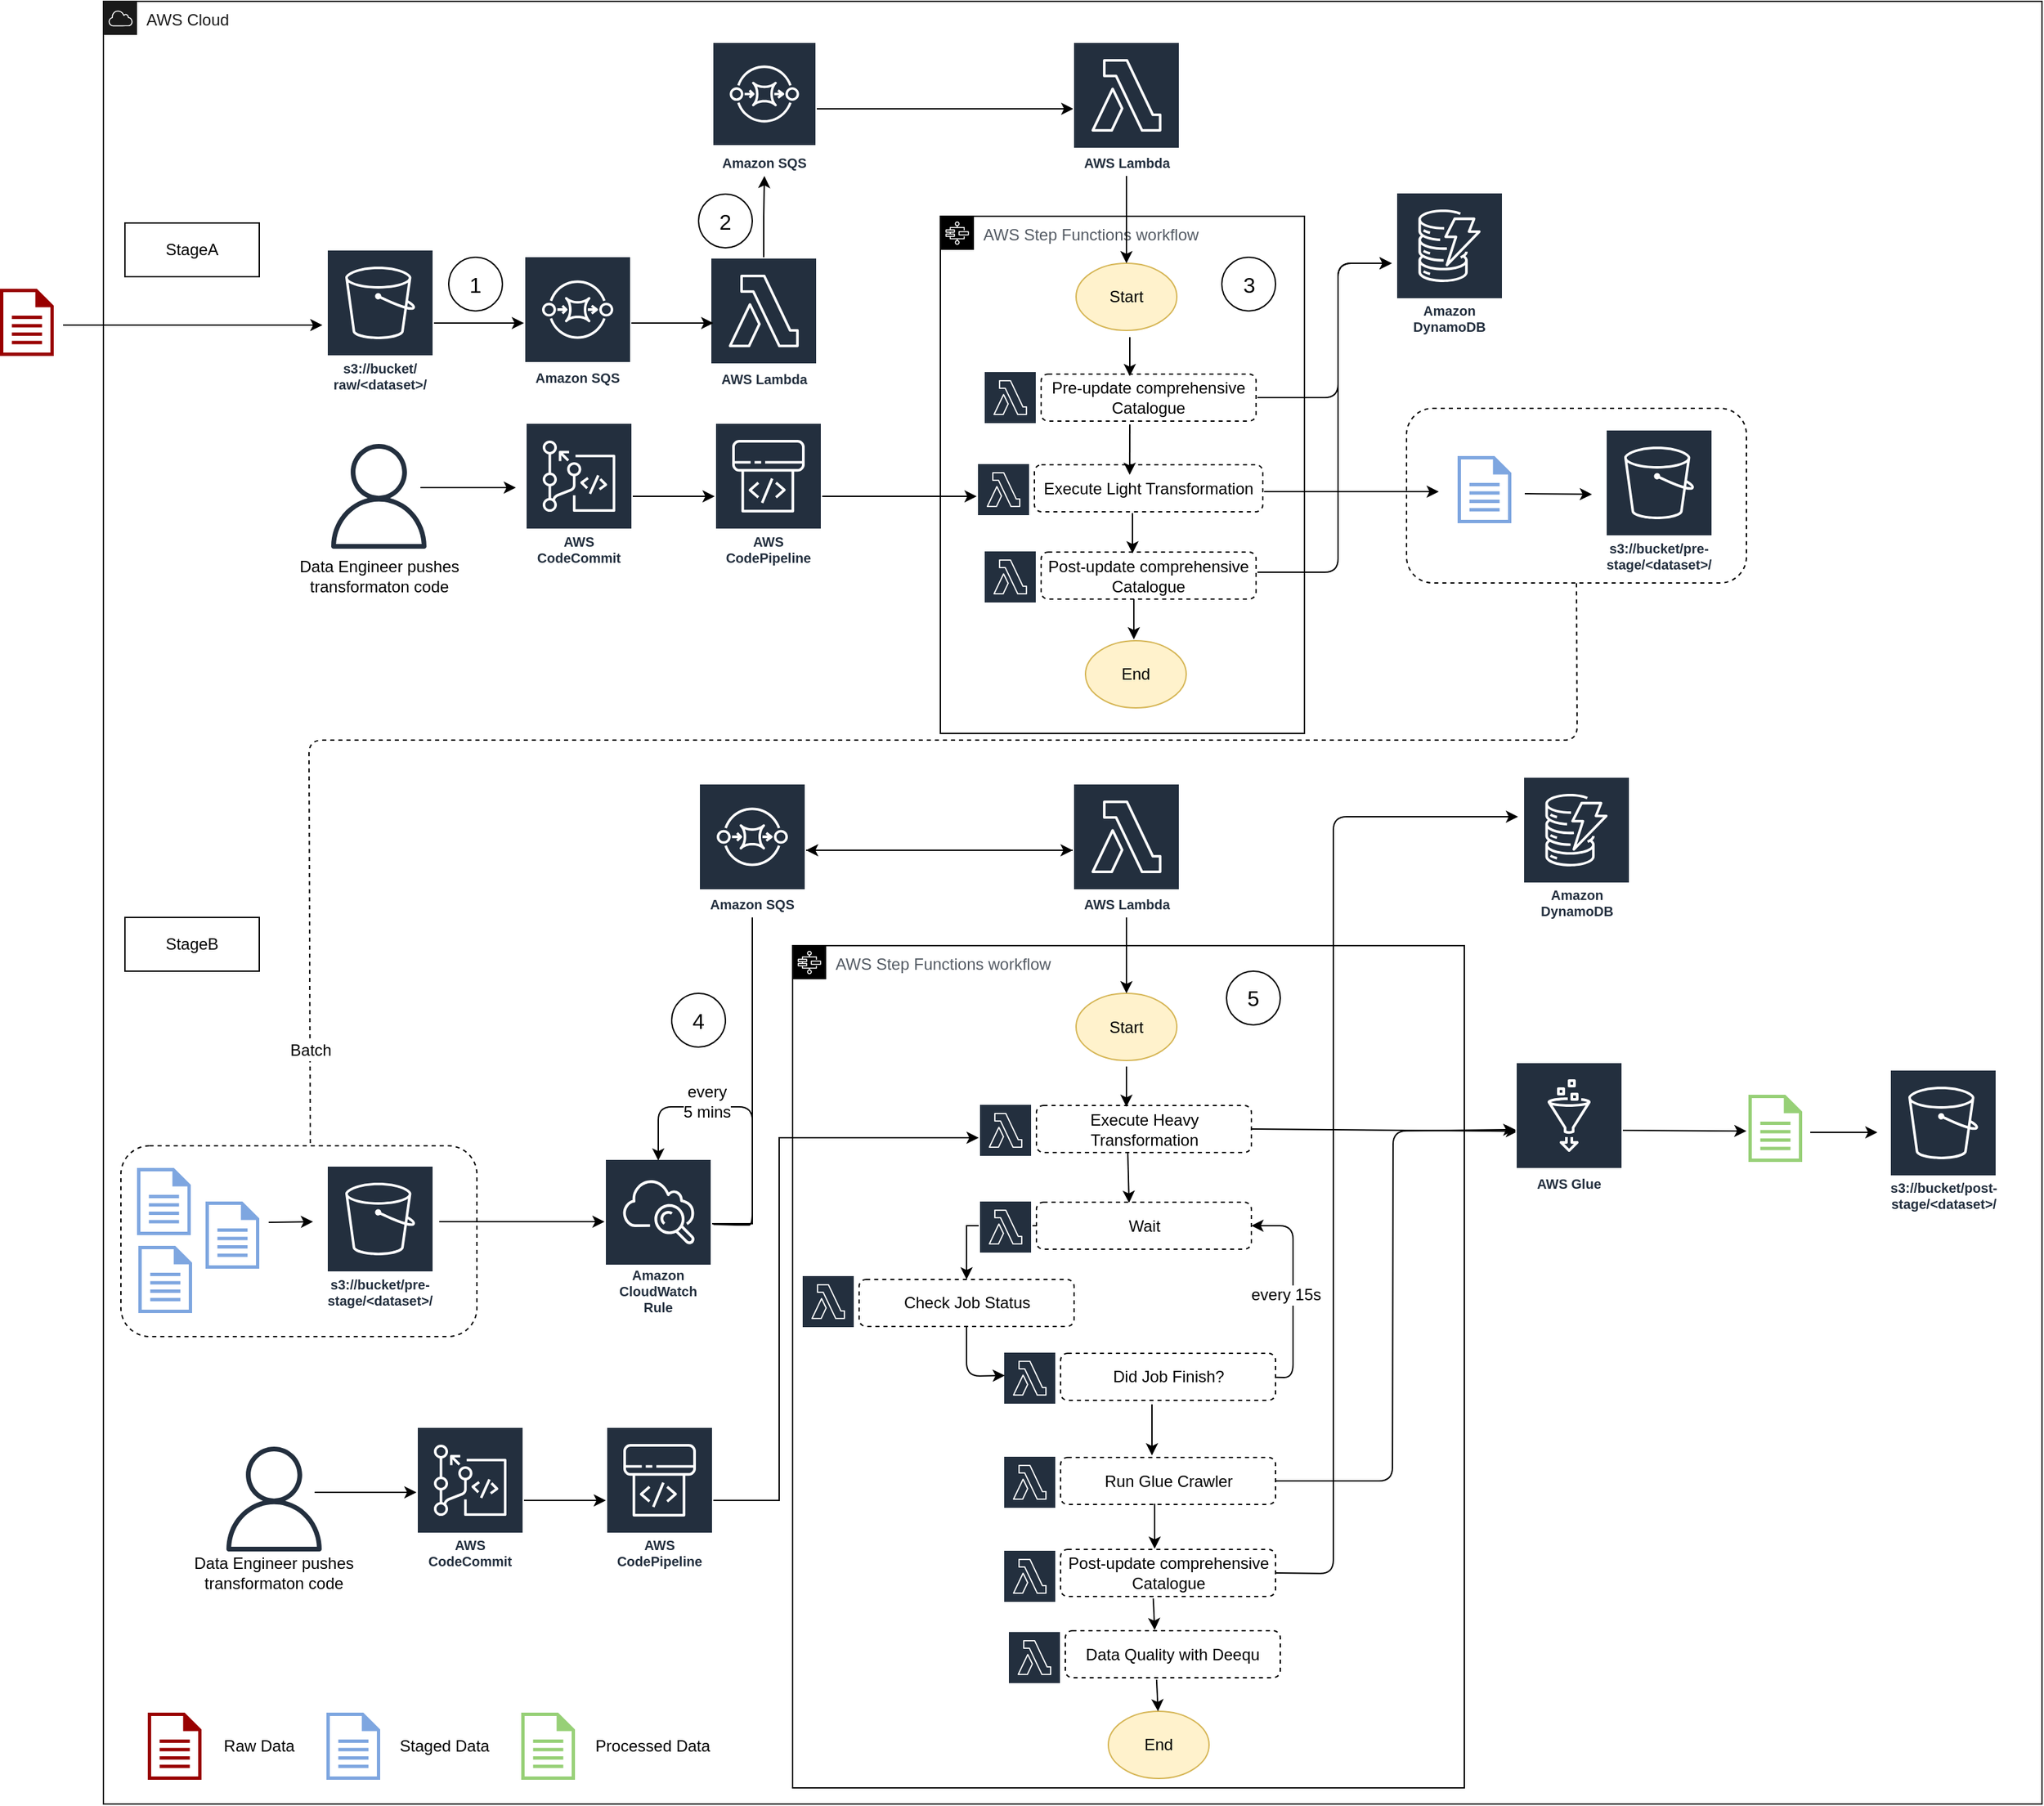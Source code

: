 <mxfile version="12.2.4" pages="1"><diagram id="43dfb777-3336-5d8c-fa9d-5aa0bcbb5d0d" name="Data Ingestion"><mxGraphModel dx="954" dy="249" grid="1" gridSize="10" guides="1" tooltips="1" connect="1" arrows="1" fold="1" page="1" pageScale="1" pageWidth="3300" pageHeight="4681" math="0" shadow="0"><root><mxCell id="0"/><mxCell id="1" parent="0"/><mxCell id="-acNoyYZOWjCUspUCaNy-128" value="&lt;font color=&quot;#1a1a1a&quot;&gt;AWS Cloud&lt;/font&gt;" style="outlineConnect=0;gradientColor=none;html=1;whiteSpace=wrap;fontSize=12;fontStyle=0;shape=mxgraph.aws4.group;grIcon=mxgraph.aws4.group_aws_cloud;strokeColor=#1a1a1a;fillColor=none;verticalAlign=top;align=left;spacingLeft=30;fontColor=#AAB7B8;dashed=0;" parent="1" vertex="1"><mxGeometry x="147" y="20" width="1443" height="1342" as="geometry"/></mxCell><mxCell id="-acNoyYZOWjCUspUCaNy-124" value="" style="rounded=1;whiteSpace=wrap;html=1;strokeColor=#000000;fillColor=none;dashed=1;" parent="1" vertex="1"><mxGeometry x="1117" y="323" width="253" height="130" as="geometry"/></mxCell><mxCell id="-acNoyYZOWjCUspUCaNy-125" value="" style="rounded=1;whiteSpace=wrap;html=1;strokeColor=#000000;fillColor=none;dashed=1;" parent="1" vertex="1"><mxGeometry x="160" y="872" width="265" height="142" as="geometry"/></mxCell><mxCell id="-acNoyYZOWjCUspUCaNy-94" value="AWS Step Functions workflow" style="outlineConnect=0;gradientColor=none;html=1;whiteSpace=wrap;fontSize=12;fontStyle=0;shape=mxgraph.aws4.group;grIcon=mxgraph.aws4.group_aws_step_functions_workflow;strokeColor=#000000;fillColor=none;verticalAlign=top;align=left;spacingLeft=30;fontColor=#545B64;dashed=0;" parent="1" vertex="1"><mxGeometry x="660" y="723" width="500" height="627" as="geometry"/></mxCell><mxCell id="-acNoyYZOWjCUspUCaNy-37" value="AWS Step Functions workflow" style="outlineConnect=0;gradientColor=none;html=1;whiteSpace=wrap;fontSize=12;fontStyle=0;shape=mxgraph.aws4.group;grIcon=mxgraph.aws4.group_aws_step_functions_workflow;strokeColor=#000000;fillColor=none;verticalAlign=top;align=left;spacingLeft=30;fontColor=#545B64;dashed=0;" parent="1" vertex="1"><mxGeometry x="770" y="180" width="271" height="385" as="geometry"/></mxCell><mxCell id="W1n5eTqUKEpF8gYCAfxP-2" style="edgeStyle=orthogonalEdgeStyle;rounded=0;orthogonalLoop=1;jettySize=auto;html=1;" parent="1" source="-acNoyYZOWjCUspUCaNy-24" target="W1n5eTqUKEpF8gYCAfxP-1" edge="1"><mxGeometry relative="1" as="geometry"/></mxCell><mxCell id="-acNoyYZOWjCUspUCaNy-24" value="s3://bucket/&lt;br&gt;raw/&amp;lt;dataset&amp;gt;/" style="outlineConnect=0;fontColor=#232F3E;gradientColor=none;strokeColor=#ffffff;fillColor=#232F3E;dashed=0;verticalLabelPosition=middle;verticalAlign=bottom;align=center;html=1;whiteSpace=wrap;fontSize=10;fontStyle=1;spacing=3;shape=mxgraph.aws4.productIcon;prIcon=mxgraph.aws4.s3;" parent="1" vertex="1"><mxGeometry x="313" y="204.5" width="80" height="110" as="geometry"/></mxCell><mxCell id="-acNoyYZOWjCUspUCaNy-33" value="" style="shadow=0;dashed=0;html=1;strokeColor=none;labelPosition=center;verticalLabelPosition=bottom;verticalAlign=top;align=center;shape=mxgraph.mscae.enterprise.document;fillColor=#97d077;" parent="1" vertex="1"><mxGeometry x="1371.5" y="834" width="40" height="50" as="geometry"/></mxCell><mxCell id="-acNoyYZOWjCUspUCaNy-39" value="Execute Light Transformation&lt;br&gt;" style="rounded=1;whiteSpace=wrap;html=1;dashed=1;" parent="1" vertex="1"><mxGeometry x="840" y="365" width="170" height="35" as="geometry"/></mxCell><mxCell id="-acNoyYZOWjCUspUCaNy-42" value="Pre-update comprehensive Catalogue&lt;br&gt;" style="rounded=1;whiteSpace=wrap;html=1;dashed=1;" parent="1" vertex="1"><mxGeometry x="845" y="297.5" width="160" height="35" as="geometry"/></mxCell><mxCell id="-acNoyYZOWjCUspUCaNy-43" value="Post-update comprehensive Catalogue" style="rounded=1;whiteSpace=wrap;html=1;dashed=1;" parent="1" vertex="1"><mxGeometry x="845" y="430" width="160" height="35" as="geometry"/></mxCell><mxCell id="-acNoyYZOWjCUspUCaNy-44" value="End" style="ellipse;whiteSpace=wrap;html=1;fillColor=#fff2cc;strokeColor=#d6b656;" parent="1" vertex="1"><mxGeometry x="878" y="496" width="75" height="50" as="geometry"/></mxCell><mxCell id="-acNoyYZOWjCUspUCaNy-45" value="Start" style="ellipse;whiteSpace=wrap;html=1;fillColor=#fff2cc;strokeColor=#d6b656;" parent="1" vertex="1"><mxGeometry x="871" y="215" width="75" height="50" as="geometry"/></mxCell><mxCell id="-acNoyYZOWjCUspUCaNy-46" value="" style="outlineConnect=0;fontColor=#232F3E;gradientColor=none;strokeColor=#ffffff;fillColor=#232F3E;dashed=0;verticalLabelPosition=middle;verticalAlign=bottom;align=center;html=1;whiteSpace=wrap;fontSize=10;fontStyle=1;spacing=3;shape=mxgraph.aws4.productIcon;prIcon=mxgraph.aws4.lambda;" parent="1" vertex="1"><mxGeometry x="802" y="295" width="40" height="50" as="geometry"/></mxCell><mxCell id="-acNoyYZOWjCUspUCaNy-47" value="" style="outlineConnect=0;fontColor=#232F3E;gradientColor=none;strokeColor=#ffffff;fillColor=#232F3E;dashed=0;verticalLabelPosition=middle;verticalAlign=bottom;align=center;html=1;whiteSpace=wrap;fontSize=10;fontStyle=1;spacing=3;shape=mxgraph.aws4.productIcon;prIcon=mxgraph.aws4.lambda;" parent="1" vertex="1"><mxGeometry x="797" y="363.5" width="40" height="50" as="geometry"/></mxCell><mxCell id="-acNoyYZOWjCUspUCaNy-48" value="" style="outlineConnect=0;fontColor=#232F3E;gradientColor=none;strokeColor=#ffffff;fillColor=#232F3E;dashed=0;verticalLabelPosition=middle;verticalAlign=bottom;align=center;html=1;whiteSpace=wrap;fontSize=10;fontStyle=1;spacing=3;shape=mxgraph.aws4.productIcon;prIcon=mxgraph.aws4.lambda;" parent="1" vertex="1"><mxGeometry x="802" y="428.5" width="40" height="50" as="geometry"/></mxCell><mxCell id="-acNoyYZOWjCUspUCaNy-49" value="Amazon DynamoDB" style="outlineConnect=0;fontColor=#232F3E;gradientColor=none;strokeColor=#ffffff;fillColor=#232F3E;dashed=0;verticalLabelPosition=middle;verticalAlign=bottom;align=center;html=1;whiteSpace=wrap;fontSize=10;fontStyle=1;spacing=3;shape=mxgraph.aws4.productIcon;prIcon=mxgraph.aws4.dynamodb;" parent="1" vertex="1"><mxGeometry x="1109" y="162" width="80" height="110" as="geometry"/></mxCell><mxCell id="-acNoyYZOWjCUspUCaNy-50" value="s3://bucket/pre-stage/&amp;lt;dataset&amp;gt;/" style="outlineConnect=0;fontColor=#232F3E;gradientColor=none;strokeColor=#ffffff;fillColor=#232F3E;dashed=0;verticalLabelPosition=middle;verticalAlign=bottom;align=center;html=1;whiteSpace=wrap;fontSize=10;fontStyle=1;spacing=3;shape=mxgraph.aws4.productIcon;prIcon=mxgraph.aws4.s3;" parent="1" vertex="1"><mxGeometry x="1265" y="338.5" width="80" height="110" as="geometry"/></mxCell><mxCell id="-acNoyYZOWjCUspUCaNy-51" value="" style="endArrow=classic;html=1;" parent="1" edge="1"><mxGeometry width="50" height="50" relative="1" as="geometry"><mxPoint x="117" y="261" as="sourcePoint"/><mxPoint x="310" y="261" as="targetPoint"/></mxGeometry></mxCell><mxCell id="-acNoyYZOWjCUspUCaNy-54" value="" style="endArrow=classic;html=1;exitX=0.52;exitY=0.25;exitDx=0;exitDy=0;exitPerimeter=0;entryX=0.52;entryY=0.325;entryDx=0;entryDy=0;entryPerimeter=0;" parent="1" edge="1"><mxGeometry width="50" height="50" relative="1" as="geometry"><mxPoint x="911" y="270" as="sourcePoint"/><mxPoint x="911" y="299" as="targetPoint"/></mxGeometry></mxCell><mxCell id="-acNoyYZOWjCUspUCaNy-55" value="" style="endArrow=classic;html=1;entryX=0.52;entryY=0.5;entryDx=0;entryDy=0;entryPerimeter=0;" parent="1" target="-acNoyYZOWjCUspUCaNy-37" edge="1"><mxGeometry width="50" height="50" relative="1" as="geometry"><mxPoint x="911" y="335" as="sourcePoint"/><mxPoint x="921" y="305" as="targetPoint"/></mxGeometry></mxCell><mxCell id="-acNoyYZOWjCUspUCaNy-56" value="" style="endArrow=classic;html=1;exitX=0.52;exitY=0.6;exitDx=0;exitDy=0;exitPerimeter=0;" parent="1" edge="1"><mxGeometry width="50" height="50" relative="1" as="geometry"><mxPoint x="913" y="401" as="sourcePoint"/><mxPoint x="913" y="431" as="targetPoint"/></mxGeometry></mxCell><mxCell id="-acNoyYZOWjCUspUCaNy-57" value="" style="endArrow=classic;html=1;exitX=0.52;exitY=0.6;exitDx=0;exitDy=0;exitPerimeter=0;" parent="1" edge="1"><mxGeometry width="50" height="50" relative="1" as="geometry"><mxPoint x="914" y="465" as="sourcePoint"/><mxPoint x="914" y="495" as="targetPoint"/></mxGeometry></mxCell><mxCell id="-acNoyYZOWjCUspUCaNy-60" value="" style="endArrow=classic;html=1;exitX=0.889;exitY=0.375;exitDx=0;exitDy=0;exitPerimeter=0;" parent="1" edge="1"><mxGeometry width="50" height="50" relative="1" as="geometry"><mxPoint x="1006" y="315" as="sourcePoint"/><mxPoint x="1106" y="215" as="targetPoint"/><Array as="points"><mxPoint x="1066" y="315"/><mxPoint x="1066" y="215"/></Array></mxGeometry></mxCell><mxCell id="-acNoyYZOWjCUspUCaNy-62" value="" style="endArrow=classic;html=1;exitX=0.889;exitY=0.7;exitDx=0;exitDy=0;exitPerimeter=0;" parent="1" edge="1"><mxGeometry width="50" height="50" relative="1" as="geometry"><mxPoint x="1006" y="445" as="sourcePoint"/><mxPoint x="1106" y="215" as="targetPoint"/><Array as="points"><mxPoint x="1066" y="445"/><mxPoint x="1066" y="215"/></Array></mxGeometry></mxCell><mxCell id="-acNoyYZOWjCUspUCaNy-63" value="" style="endArrow=classic;html=1;exitX=0.926;exitY=0.55;exitDx=0;exitDy=0;exitPerimeter=0;" parent="1" edge="1"><mxGeometry width="50" height="50" relative="1" as="geometry"><mxPoint x="1011" y="385" as="sourcePoint"/><mxPoint x="1141" y="385" as="targetPoint"/><Array as="points"><mxPoint x="1091" y="385"/></Array></mxGeometry></mxCell><mxCell id="-acNoyYZOWjCUspUCaNy-64" value="" style="shadow=0;dashed=0;html=1;strokeColor=none;labelPosition=center;verticalLabelPosition=bottom;verticalAlign=top;align=center;shape=mxgraph.mscae.enterprise.document;fillColor=#7ea6e0;" parent="1" vertex="1"><mxGeometry x="1155" y="358.5" width="40" height="50" as="geometry"/></mxCell><mxCell id="-acNoyYZOWjCUspUCaNy-65" value="" style="endArrow=classic;html=1;" parent="1" edge="1"><mxGeometry width="50" height="50" relative="1" as="geometry"><mxPoint x="1205" y="386.5" as="sourcePoint"/><mxPoint x="1255" y="387" as="targetPoint"/></mxGeometry></mxCell><mxCell id="-acNoyYZOWjCUspUCaNy-68" value="s3://bucket/pre-stage/&amp;lt;dataset&amp;gt;/" style="outlineConnect=0;fontColor=#232F3E;gradientColor=none;strokeColor=#ffffff;fillColor=#232F3E;dashed=0;verticalLabelPosition=middle;verticalAlign=bottom;align=center;html=1;whiteSpace=wrap;fontSize=10;fontStyle=1;spacing=3;shape=mxgraph.aws4.productIcon;prIcon=mxgraph.aws4.s3;" parent="1" vertex="1"><mxGeometry x="313" y="886.5" width="80" height="110" as="geometry"/></mxCell><mxCell id="W1n5eTqUKEpF8gYCAfxP-9" style="edgeStyle=orthogonalEdgeStyle;rounded=0;orthogonalLoop=1;jettySize=auto;html=1;" parent="1" source="-acNoyYZOWjCUspUCaNy-70" target="S_7a8u-_QG3ClTTQwVSz-11" edge="1"><mxGeometry relative="1" as="geometry"><Array as="points"><mxPoint x="630" y="930"/><mxPoint x="630" y="652"/></Array></mxGeometry></mxCell><mxCell id="-acNoyYZOWjCUspUCaNy-70" value="Amazon CloudWatch&lt;br&gt;Rule&lt;br&gt;" style="outlineConnect=0;fontColor=#232F3E;gradientColor=none;strokeColor=#ffffff;fillColor=#232F3E;dashed=0;verticalLabelPosition=middle;verticalAlign=bottom;align=center;html=1;whiteSpace=wrap;fontSize=10;fontStyle=1;spacing=3;shape=mxgraph.aws4.productIcon;prIcon=mxgraph.aws4.cloudwatch;" parent="1" vertex="1"><mxGeometry x="520" y="881.5" width="80" height="120" as="geometry"/></mxCell><mxCell id="-acNoyYZOWjCUspUCaNy-73" value="Execute Heavy Transformation" style="rounded=1;whiteSpace=wrap;html=1;dashed=1;" parent="1" vertex="1"><mxGeometry x="841.5" y="842" width="160" height="35" as="geometry"/></mxCell><mxCell id="-acNoyYZOWjCUspUCaNy-75" value="Start" style="ellipse;whiteSpace=wrap;html=1;fillColor=#fff2cc;strokeColor=#d6b656;" parent="1" vertex="1"><mxGeometry x="871" y="758.5" width="75" height="50" as="geometry"/></mxCell><mxCell id="-acNoyYZOWjCUspUCaNy-78" value="" style="outlineConnect=0;fontColor=#232F3E;gradientColor=none;strokeColor=#ffffff;fillColor=#232F3E;dashed=0;verticalLabelPosition=middle;verticalAlign=bottom;align=center;html=1;whiteSpace=wrap;fontSize=10;fontStyle=1;spacing=3;shape=mxgraph.aws4.productIcon;prIcon=mxgraph.aws4.lambda;" parent="1" vertex="1"><mxGeometry x="798.5" y="840.5" width="40" height="50" as="geometry"/></mxCell><mxCell id="-acNoyYZOWjCUspUCaNy-79" value="Amazon DynamoDB" style="outlineConnect=0;fontColor=#232F3E;gradientColor=none;strokeColor=#ffffff;fillColor=#232F3E;dashed=0;verticalLabelPosition=middle;verticalAlign=bottom;align=center;html=1;whiteSpace=wrap;fontSize=10;fontStyle=1;spacing=3;shape=mxgraph.aws4.productIcon;prIcon=mxgraph.aws4.dynamodb;" parent="1" vertex="1"><mxGeometry x="1203.5" y="597" width="80" height="110" as="geometry"/></mxCell><mxCell id="-acNoyYZOWjCUspUCaNy-81" value="" style="endArrow=classic;html=1;" parent="1" edge="1"><mxGeometry width="50" height="50" relative="1" as="geometry"><mxPoint x="270" y="929" as="sourcePoint"/><mxPoint x="303" y="928.5" as="targetPoint"/></mxGeometry></mxCell><mxCell id="-acNoyYZOWjCUspUCaNy-85" value="" style="endArrow=classic;html=1;exitX=0.52;exitY=0.6;exitDx=0;exitDy=0;exitPerimeter=0;" parent="1" edge="1"><mxGeometry width="50" height="50" relative="1" as="geometry"><mxPoint x="908.5" y="813" as="sourcePoint"/><mxPoint x="908.5" y="843" as="targetPoint"/></mxGeometry></mxCell><mxCell id="-acNoyYZOWjCUspUCaNy-86" value="" style="endArrow=classic;html=1;exitX=0.52;exitY=0.6;exitDx=0;exitDy=0;exitPerimeter=0;entryX=0.431;entryY=0.014;entryDx=0;entryDy=0;entryPerimeter=0;" parent="1" target="gm83DMMTEvJlSaWlXDEB-3" edge="1"><mxGeometry width="50" height="50" relative="1" as="geometry"><mxPoint x="909.5" y="877" as="sourcePoint"/><mxPoint x="909.5" y="907" as="targetPoint"/></mxGeometry></mxCell><mxCell id="-acNoyYZOWjCUspUCaNy-88" value="" style="endArrow=classic;html=1;entryX=0;entryY=0.392;entryDx=0;entryDy=0;entryPerimeter=0;" parent="1" target="-acNoyYZOWjCUspUCaNy-70" edge="1"><mxGeometry width="50" height="50" relative="1" as="geometry"><mxPoint x="397" y="928.5" as="sourcePoint"/><mxPoint x="457" y="928.5" as="targetPoint"/></mxGeometry></mxCell><mxCell id="-acNoyYZOWjCUspUCaNy-105" value="" style="endArrow=classic;html=1;exitX=1;exitY=0.5;exitDx=0;exitDy=0;" parent="1" source="-acNoyYZOWjCUspUCaNy-98" edge="1"><mxGeometry width="50" height="50" relative="1" as="geometry"><mxPoint x="996.5" y="1001.5" as="sourcePoint"/><mxPoint x="1200" y="627" as="targetPoint"/><Array as="points"><mxPoint x="1062.5" y="1190.5"/><mxPoint x="1062.5" y="627"/></Array></mxGeometry></mxCell><mxCell id="-acNoyYZOWjCUspUCaNy-107" value="" style="endArrow=classic;html=1;exitX=1;exitY=0.5;exitDx=0;exitDy=0;" parent="1" source="-acNoyYZOWjCUspUCaNy-73" edge="1"><mxGeometry width="50" height="50" relative="1" as="geometry"><mxPoint x="496.5" y="1061.5" as="sourcePoint"/><mxPoint x="1200" y="861.165" as="targetPoint"/></mxGeometry></mxCell><mxCell id="-acNoyYZOWjCUspUCaNy-109" value="" style="endArrow=classic;html=1;exitX=1;exitY=0.5;exitDx=0;exitDy=0;" parent="1" source="-acNoyYZOWjCUspUCaNy-95" target="-acNoyYZOWjCUspUCaNy-106" edge="1"><mxGeometry width="50" height="50" relative="1" as="geometry"><mxPoint x="1001.5" y="926.5" as="sourcePoint"/><mxPoint x="1200" y="861" as="targetPoint"/><Array as="points"><mxPoint x="1106.5" y="1121.5"/><mxPoint x="1107" y="861"/></Array></mxGeometry></mxCell><mxCell id="-acNoyYZOWjCUspUCaNy-110" value="" style="shadow=0;dashed=0;html=1;strokeColor=none;labelPosition=center;verticalLabelPosition=bottom;verticalAlign=top;align=center;shape=mxgraph.mscae.enterprise.document;fillColor=#7ea6e0;" parent="1" vertex="1"><mxGeometry x="172" y="888.5" width="40" height="50" as="geometry"/></mxCell><mxCell id="-acNoyYZOWjCUspUCaNy-121" value="s3://bucket/post-stage/&amp;lt;dataset&amp;gt;/" style="outlineConnect=0;fontColor=#232F3E;gradientColor=none;strokeColor=#ffffff;fillColor=#232F3E;dashed=0;verticalLabelPosition=middle;verticalAlign=bottom;align=center;html=1;whiteSpace=wrap;fontSize=10;fontStyle=1;spacing=3;shape=mxgraph.aws4.productIcon;prIcon=mxgraph.aws4.s3;" parent="1" vertex="1"><mxGeometry x="1476.5" y="815" width="80" height="110" as="geometry"/></mxCell><mxCell id="-acNoyYZOWjCUspUCaNy-122" value="" style="endArrow=classic;html=1;" parent="1" edge="1"><mxGeometry width="50" height="50" relative="1" as="geometry"><mxPoint x="1278" y="860.449" as="sourcePoint"/><mxPoint x="1370" y="861" as="targetPoint"/></mxGeometry></mxCell><mxCell id="-acNoyYZOWjCUspUCaNy-123" value="" style="endArrow=none;dashed=1;html=1;entryX=0.5;entryY=1;entryDx=0;entryDy=0;exitX=0.532;exitY=-0.014;exitDx=0;exitDy=0;exitPerimeter=0;" parent="1" source="-acNoyYZOWjCUspUCaNy-125" target="-acNoyYZOWjCUspUCaNy-124" edge="1"><mxGeometry width="50" height="50" relative="1" as="geometry"><mxPoint x="300" y="778" as="sourcePoint"/><mxPoint x="1158" y="515" as="targetPoint"/><Array as="points"><mxPoint x="300" y="570"/><mxPoint x="1244" y="570"/></Array></mxGeometry></mxCell><mxCell id="-acNoyYZOWjCUspUCaNy-143" value="Batch" style="text;html=1;resizable=0;points=[];align=center;verticalAlign=middle;labelBackgroundColor=#ffffff;" parent="-acNoyYZOWjCUspUCaNy-123" vertex="1" connectable="0"><mxGeometry x="-0.902" y="1" relative="1" as="geometry"><mxPoint x="0.5" y="-3" as="offset"/></mxGeometry></mxCell><mxCell id="-acNoyYZOWjCUspUCaNy-126" value="" style="shadow=0;dashed=0;html=1;strokeColor=none;labelPosition=center;verticalLabelPosition=bottom;verticalAlign=top;align=center;shape=mxgraph.mscae.enterprise.document;fillColor=#990000;" parent="1" vertex="1"><mxGeometry x="70" y="234" width="40" height="50" as="geometry"/></mxCell><mxCell id="-acNoyYZOWjCUspUCaNy-127" value="" style="endArrow=classic;html=1;" parent="1" edge="1"><mxGeometry width="50" height="50" relative="1" as="geometry"><mxPoint x="1417.5" y="862" as="sourcePoint"/><mxPoint x="1467.5" y="862" as="targetPoint"/></mxGeometry></mxCell><mxCell id="-acNoyYZOWjCUspUCaNy-133" value="StageA" style="rounded=0;whiteSpace=wrap;html=1;strokeColor=#000000;fillColor=none;" parent="1" vertex="1"><mxGeometry x="163" y="185" width="100" height="40" as="geometry"/></mxCell><mxCell id="-acNoyYZOWjCUspUCaNy-134" value="StageB" style="rounded=0;whiteSpace=wrap;html=1;strokeColor=#000000;fillColor=none;" parent="1" vertex="1"><mxGeometry x="163" y="702" width="100" height="40" as="geometry"/></mxCell><mxCell id="-acNoyYZOWjCUspUCaNy-144" value="" style="shadow=0;dashed=0;html=1;strokeColor=none;labelPosition=center;verticalLabelPosition=bottom;verticalAlign=top;align=center;shape=mxgraph.mscae.enterprise.document;fillColor=#7ea6e0;" parent="1" vertex="1"><mxGeometry x="223" y="913.5" width="40" height="50" as="geometry"/></mxCell><mxCell id="-acNoyYZOWjCUspUCaNy-148" value="" style="shadow=0;dashed=0;html=1;strokeColor=none;labelPosition=center;verticalLabelPosition=bottom;verticalAlign=top;align=center;shape=mxgraph.mscae.enterprise.document;fillColor=#7ea6e0;" parent="1" vertex="1"><mxGeometry x="173" y="946.5" width="40" height="50" as="geometry"/></mxCell><mxCell id="lhjRnwEYOuV1rKjPuKoO-1" value="" style="endArrow=classic;html=1;" parent="1" edge="1"><mxGeometry width="50" height="50" relative="1" as="geometry"><mxPoint x="601" y="930.5" as="sourcePoint"/><mxPoint x="560" y="883" as="targetPoint"/><Array as="points"><mxPoint x="620" y="931"/><mxPoint x="630" y="931"/><mxPoint x="630" y="843"/><mxPoint x="560" y="843"/></Array></mxGeometry></mxCell><mxCell id="gm83DMMTEvJlSaWlXDEB-11" style="edgeStyle=orthogonalEdgeStyle;rounded=0;orthogonalLoop=1;jettySize=auto;html=1;exitX=0;exitY=0.5;exitDx=0;exitDy=0;entryX=0.5;entryY=0;entryDx=0;entryDy=0;" parent="1" source="gm83DMMTEvJlSaWlXDEB-3" target="gm83DMMTEvJlSaWlXDEB-5" edge="1"><mxGeometry relative="1" as="geometry"/></mxCell><mxCell id="gm83DMMTEvJlSaWlXDEB-9" value="" style="endArrow=classic;html=1;entryX=1;entryY=0.5;entryDx=0;entryDy=0;" parent="1" source="gm83DMMTEvJlSaWlXDEB-7" target="gm83DMMTEvJlSaWlXDEB-3" edge="1"><mxGeometry width="50" height="50" relative="1" as="geometry"><mxPoint x="1003.5" y="1063" as="sourcePoint"/><mxPoint x="962.198" y="1005.13" as="targetPoint"/><Array as="points"><mxPoint x="1032.5" y="1044.5"/><mxPoint x="1032.5" y="975.5"/><mxPoint x="1032.5" y="931.5"/></Array></mxGeometry></mxCell><mxCell id="gm83DMMTEvJlSaWlXDEB-10" value="every 15s" style="text;html=1;resizable=0;points=[];align=center;verticalAlign=middle;labelBackgroundColor=#ffffff;" parent="gm83DMMTEvJlSaWlXDEB-9" vertex="1" connectable="0"><mxGeometry x="-0.318" relative="1" as="geometry"><mxPoint x="-6" y="-21" as="offset"/></mxGeometry></mxCell><mxCell id="gm83DMMTEvJlSaWlXDEB-12" value="" style="group" parent="1" vertex="1" connectable="0"><mxGeometry x="666.5" y="968" width="203" height="50" as="geometry"/></mxCell><mxCell id="gm83DMMTEvJlSaWlXDEB-5" value="Check Job Status" style="rounded=1;whiteSpace=wrap;html=1;dashed=1;" parent="gm83DMMTEvJlSaWlXDEB-12" vertex="1"><mxGeometry x="43" y="3.5" width="160" height="35" as="geometry"/></mxCell><mxCell id="gm83DMMTEvJlSaWlXDEB-6" value="" style="outlineConnect=0;fontColor=#232F3E;gradientColor=none;strokeColor=#ffffff;fillColor=#232F3E;dashed=0;verticalLabelPosition=middle;verticalAlign=bottom;align=center;html=1;whiteSpace=wrap;fontSize=10;fontStyle=1;spacing=3;shape=mxgraph.aws4.productIcon;prIcon=mxgraph.aws4.lambda;" parent="gm83DMMTEvJlSaWlXDEB-12" vertex="1"><mxGeometry width="40" height="50" as="geometry"/></mxCell><mxCell id="gm83DMMTEvJlSaWlXDEB-14" value="" style="group" parent="1" vertex="1" connectable="0"><mxGeometry x="816.5" y="1025" width="203" height="50" as="geometry"/></mxCell><mxCell id="gm83DMMTEvJlSaWlXDEB-7" value="Did Job Finish?" style="rounded=1;whiteSpace=wrap;html=1;dashed=1;" parent="gm83DMMTEvJlSaWlXDEB-14" vertex="1"><mxGeometry x="43" y="1.5" width="160" height="35" as="geometry"/></mxCell><mxCell id="gm83DMMTEvJlSaWlXDEB-8" value="" style="outlineConnect=0;fontColor=#232F3E;gradientColor=none;strokeColor=#ffffff;fillColor=#232F3E;dashed=0;verticalLabelPosition=middle;verticalAlign=bottom;align=center;html=1;whiteSpace=wrap;fontSize=10;fontStyle=1;spacing=3;shape=mxgraph.aws4.productIcon;prIcon=mxgraph.aws4.lambda;" parent="gm83DMMTEvJlSaWlXDEB-14" vertex="1"><mxGeometry width="40" height="50" as="geometry"/></mxCell><mxCell id="-acNoyYZOWjCUspUCaNy-106" value="AWS Glue" style="outlineConnect=0;fontColor=#232F3E;gradientColor=none;strokeColor=#ffffff;fillColor=#232F3E;dashed=0;verticalLabelPosition=middle;verticalAlign=bottom;align=center;html=1;whiteSpace=wrap;fontSize=10;fontStyle=1;spacing=3;shape=mxgraph.aws4.productIcon;prIcon=mxgraph.aws4.glue;" parent="1" vertex="1"><mxGeometry x="1198" y="809.5" width="80" height="100" as="geometry"/></mxCell><mxCell id="gm83DMMTEvJlSaWlXDEB-17" value="" style="group" parent="1" vertex="1" connectable="0"><mxGeometry x="798.5" y="912.5" width="203" height="50" as="geometry"/></mxCell><mxCell id="gm83DMMTEvJlSaWlXDEB-3" value="Wait" style="rounded=1;whiteSpace=wrap;html=1;dashed=1;" parent="gm83DMMTEvJlSaWlXDEB-17" vertex="1"><mxGeometry x="43" y="1.5" width="160" height="35" as="geometry"/></mxCell><mxCell id="gm83DMMTEvJlSaWlXDEB-4" value="" style="outlineConnect=0;fontColor=#232F3E;gradientColor=none;strokeColor=#ffffff;fillColor=#232F3E;dashed=0;verticalLabelPosition=middle;verticalAlign=bottom;align=center;html=1;whiteSpace=wrap;fontSize=10;fontStyle=1;spacing=3;shape=mxgraph.aws4.productIcon;prIcon=mxgraph.aws4.lambda;" parent="gm83DMMTEvJlSaWlXDEB-17" vertex="1"><mxGeometry width="40" height="50" as="geometry"/></mxCell><mxCell id="gm83DMMTEvJlSaWlXDEB-23" value="" style="group" parent="1" vertex="1" connectable="0"><mxGeometry x="180" y="1294" width="421" height="50" as="geometry"/></mxCell><mxCell id="-acNoyYZOWjCUspUCaNy-135" value="" style="shadow=0;dashed=0;html=1;strokeColor=none;labelPosition=center;verticalLabelPosition=bottom;verticalAlign=top;align=center;shape=mxgraph.mscae.enterprise.document;fillColor=#990000;" parent="gm83DMMTEvJlSaWlXDEB-23" vertex="1"><mxGeometry width="40" height="50" as="geometry"/></mxCell><mxCell id="-acNoyYZOWjCUspUCaNy-137" value="" style="shadow=0;dashed=0;html=1;strokeColor=none;labelPosition=center;verticalLabelPosition=bottom;verticalAlign=top;align=center;shape=mxgraph.mscae.enterprise.document;fillColor=#7ea6e0;" parent="gm83DMMTEvJlSaWlXDEB-23" vertex="1"><mxGeometry x="133" width="40" height="50" as="geometry"/></mxCell><mxCell id="-acNoyYZOWjCUspUCaNy-138" value="" style="shadow=0;dashed=0;html=1;strokeColor=none;labelPosition=center;verticalLabelPosition=bottom;verticalAlign=top;align=center;shape=mxgraph.mscae.enterprise.document;fillColor=#97d077;" parent="gm83DMMTEvJlSaWlXDEB-23" vertex="1"><mxGeometry x="278" width="40" height="50" as="geometry"/></mxCell><mxCell id="-acNoyYZOWjCUspUCaNy-139" value="Raw Data" style="text;html=1;strokeColor=none;fillColor=none;align=center;verticalAlign=middle;whiteSpace=wrap;rounded=0;" parent="gm83DMMTEvJlSaWlXDEB-23" vertex="1"><mxGeometry x="53" y="15" width="60" height="20" as="geometry"/></mxCell><mxCell id="-acNoyYZOWjCUspUCaNy-140" value="Staged Data" style="text;html=1;strokeColor=none;fillColor=none;align=center;verticalAlign=middle;whiteSpace=wrap;rounded=0;" parent="gm83DMMTEvJlSaWlXDEB-23" vertex="1"><mxGeometry x="186" y="15" width="70" height="20" as="geometry"/></mxCell><mxCell id="-acNoyYZOWjCUspUCaNy-141" value="Processed Data" style="text;html=1;strokeColor=none;fillColor=none;align=center;verticalAlign=middle;whiteSpace=wrap;rounded=0;" parent="gm83DMMTEvJlSaWlXDEB-23" vertex="1"><mxGeometry x="331" y="15" width="90" height="20" as="geometry"/></mxCell><mxCell id="gm83DMMTEvJlSaWlXDEB-29" value="" style="endArrow=classic;html=1;exitX=0.5;exitY=1;exitDx=0;exitDy=0;" parent="1" source="gm83DMMTEvJlSaWlXDEB-5" edge="1"><mxGeometry width="50" height="50" relative="1" as="geometry"><mxPoint x="796.5" y="1052.5" as="sourcePoint"/><mxPoint x="818" y="1043" as="targetPoint"/><Array as="points"><mxPoint x="789.5" y="1043.5"/></Array></mxGeometry></mxCell><mxCell id="gm83DMMTEvJlSaWlXDEB-31" value="" style="endArrow=classic;html=1;" parent="1" edge="1"><mxGeometry width="50" height="50" relative="1" as="geometry"><mxPoint x="927.5" y="1064.5" as="sourcePoint"/><mxPoint x="927.5" y="1102.5" as="targetPoint"/></mxGeometry></mxCell><mxCell id="gm83DMMTEvJlSaWlXDEB-32" value="" style="group" parent="1" vertex="1" connectable="0"><mxGeometry x="816.5" y="1172.5" width="203" height="110.5" as="geometry"/></mxCell><mxCell id="-acNoyYZOWjCUspUCaNy-98" value="Post-update comprehensive Catalogue" style="rounded=1;whiteSpace=wrap;html=1;dashed=1;" parent="gm83DMMTEvJlSaWlXDEB-32" vertex="1"><mxGeometry x="43" width="160" height="35" as="geometry"/></mxCell><mxCell id="-acNoyYZOWjCUspUCaNy-99" value="" style="outlineConnect=0;fontColor=#232F3E;gradientColor=none;strokeColor=#ffffff;fillColor=#232F3E;dashed=0;verticalLabelPosition=middle;verticalAlign=bottom;align=center;html=1;whiteSpace=wrap;fontSize=10;fontStyle=1;spacing=3;shape=mxgraph.aws4.productIcon;prIcon=mxgraph.aws4.lambda;" parent="gm83DMMTEvJlSaWlXDEB-32" vertex="1"><mxGeometry width="40" height="50" as="geometry"/></mxCell><mxCell id="-acNoyYZOWjCUspUCaNy-100" value="" style="endArrow=classic;html=1;exitX=0.431;exitY=1.043;exitDx=0;exitDy=0;exitPerimeter=0;" parent="gm83DMMTEvJlSaWlXDEB-32" source="-acNoyYZOWjCUspUCaNy-98" edge="1"><mxGeometry width="50" height="50" relative="1" as="geometry"><mxPoint x="113" y="30.5" as="sourcePoint"/><mxPoint x="113" y="60" as="targetPoint"/></mxGeometry></mxCell><mxCell id="gm83DMMTEvJlSaWlXDEB-33" value="" style="group" parent="1" vertex="1" connectable="0"><mxGeometry x="816.5" y="1102.5" width="203" height="69.5" as="geometry"/></mxCell><mxCell id="-acNoyYZOWjCUspUCaNy-95" value="Run Glue Crawler" style="rounded=1;whiteSpace=wrap;html=1;dashed=1;" parent="gm83DMMTEvJlSaWlXDEB-33" vertex="1"><mxGeometry x="43" y="1.5" width="160" height="35" as="geometry"/></mxCell><mxCell id="-acNoyYZOWjCUspUCaNy-96" value="" style="outlineConnect=0;fontColor=#232F3E;gradientColor=none;strokeColor=#ffffff;fillColor=#232F3E;dashed=0;verticalLabelPosition=middle;verticalAlign=bottom;align=center;html=1;whiteSpace=wrap;fontSize=10;fontStyle=1;spacing=3;shape=mxgraph.aws4.productIcon;prIcon=mxgraph.aws4.lambda;" parent="gm83DMMTEvJlSaWlXDEB-33" vertex="1"><mxGeometry width="40" height="50" as="geometry"/></mxCell><mxCell id="-acNoyYZOWjCUspUCaNy-97" value="" style="endArrow=classic;html=1;exitX=0.52;exitY=0.6;exitDx=0;exitDy=0;exitPerimeter=0;" parent="gm83DMMTEvJlSaWlXDEB-33" edge="1"><mxGeometry width="50" height="50" relative="1" as="geometry"><mxPoint x="113" y="36" as="sourcePoint"/><mxPoint x="113" y="69.5" as="targetPoint"/></mxGeometry></mxCell><mxCell id="W1n5eTqUKEpF8gYCAfxP-6" style="edgeStyle=orthogonalEdgeStyle;rounded=0;orthogonalLoop=1;jettySize=auto;html=1;entryX=0.006;entryY=0.5;entryDx=0;entryDy=0;entryPerimeter=0;" parent="1" source="S_7a8u-_QG3ClTTQwVSz-7" target="S_7a8u-_QG3ClTTQwVSz-9" edge="1"><mxGeometry relative="1" as="geometry"><Array as="points"/><mxPoint x="868.5" y="100" as="targetPoint"/></mxGeometry></mxCell><mxCell id="V2fOnRTIdgTtX_Iynrsp-9" style="edgeStyle=orthogonalEdgeStyle;rounded=0;orthogonalLoop=1;jettySize=auto;html=1;" parent="1" source="ADHsS-pMxGHZIOoDJYr1-1" target="S_7a8u-_QG3ClTTQwVSz-7" edge="1"><mxGeometry relative="1" as="geometry"/></mxCell><mxCell id="ADHsS-pMxGHZIOoDJYr1-1" value="AWS Lambda" style="outlineConnect=0;fontColor=#232F3E;gradientColor=none;strokeColor=#ffffff;fillColor=#232F3E;dashed=0;verticalLabelPosition=middle;verticalAlign=bottom;align=center;html=1;whiteSpace=wrap;fontSize=10;fontStyle=1;spacing=3;shape=mxgraph.aws4.productIcon;prIcon=mxgraph.aws4.lambda;" parent="1" vertex="1"><mxGeometry x="598.5" y="210.5" width="80" height="100" as="geometry"/></mxCell><mxCell id="W1n5eTqUKEpF8gYCAfxP-3" style="edgeStyle=orthogonalEdgeStyle;rounded=0;orthogonalLoop=1;jettySize=auto;html=1;entryX=0.031;entryY=0.49;entryDx=0;entryDy=0;entryPerimeter=0;" parent="1" source="W1n5eTqUKEpF8gYCAfxP-1" target="ADHsS-pMxGHZIOoDJYr1-1" edge="1"><mxGeometry relative="1" as="geometry"/></mxCell><mxCell id="W1n5eTqUKEpF8gYCAfxP-1" value="Amazon SQS" style="outlineConnect=0;fontColor=#232F3E;gradientColor=none;strokeColor=#ffffff;fillColor=#232F3E;dashed=0;verticalLabelPosition=middle;verticalAlign=bottom;align=center;html=1;whiteSpace=wrap;fontSize=10;fontStyle=1;spacing=3;shape=mxgraph.aws4.productIcon;prIcon=mxgraph.aws4.sqs;" parent="1" vertex="1"><mxGeometry x="460" y="209.5" width="80" height="100" as="geometry"/></mxCell><mxCell id="W1n5eTqUKEpF8gYCAfxP-7" style="edgeStyle=orthogonalEdgeStyle;rounded=0;orthogonalLoop=1;jettySize=auto;html=1;" parent="1" source="S_7a8u-_QG3ClTTQwVSz-9" target="-acNoyYZOWjCUspUCaNy-45" edge="1"><mxGeometry relative="1" as="geometry"><mxPoint x="908.5" y="150" as="sourcePoint"/></mxGeometry></mxCell><mxCell id="W1n5eTqUKEpF8gYCAfxP-10" style="edgeStyle=orthogonalEdgeStyle;rounded=0;orthogonalLoop=1;jettySize=auto;html=1;entryX=0.5;entryY=0;entryDx=0;entryDy=0;" parent="1" source="S_7a8u-_QG3ClTTQwVSz-11" target="-acNoyYZOWjCUspUCaNy-75" edge="1"><mxGeometry relative="1" as="geometry"><mxPoint x="909" y="703.5" as="sourcePoint"/></mxGeometry></mxCell><mxCell id="MoCtbx9lRgSdMWpPIYtN-3" style="edgeStyle=orthogonalEdgeStyle;rounded=0;orthogonalLoop=1;jettySize=auto;html=1;" parent="1" source="MoCtbx9lRgSdMWpPIYtN-1" target="S_7a8u-_QG3ClTTQwVSz-1" edge="1"><mxGeometry relative="1" as="geometry"/></mxCell><mxCell id="MoCtbx9lRgSdMWpPIYtN-1" value="AWS CodeCommit" style="outlineConnect=0;fontColor=#232F3E;gradientColor=none;strokeColor=#ffffff;fillColor=#232F3E;dashed=0;verticalLabelPosition=middle;verticalAlign=bottom;align=center;html=1;whiteSpace=wrap;fontSize=10;fontStyle=1;spacing=3;shape=mxgraph.aws4.productIcon;prIcon=mxgraph.aws4.codecommit;" parent="1" vertex="1"><mxGeometry x="461" y="333.5" width="80" height="110" as="geometry"/></mxCell><mxCell id="MoCtbx9lRgSdMWpPIYtN-5" style="edgeStyle=orthogonalEdgeStyle;rounded=0;orthogonalLoop=1;jettySize=auto;html=1;" parent="1" source="S_7a8u-_QG3ClTTQwVSz-3" target="-acNoyYZOWjCUspUCaNy-78" edge="1"><mxGeometry relative="1" as="geometry"><Array as="points"><mxPoint x="650" y="1136"/><mxPoint x="650" y="866"/></Array><mxPoint x="601" y="1136" as="sourcePoint"/></mxGeometry></mxCell><mxCell id="MoCtbx9lRgSdMWpPIYtN-6" value="" style="outlineConnect=0;fontColor=#232F3E;gradientColor=none;fillColor=#232F3E;strokeColor=none;dashed=0;verticalLabelPosition=bottom;verticalAlign=top;align=center;html=1;fontSize=12;fontStyle=0;aspect=fixed;pointerEvents=1;shape=mxgraph.aws4.user;" parent="1" vertex="1"><mxGeometry x="313" y="349.5" width="78" height="78" as="geometry"/></mxCell><mxCell id="MoCtbx9lRgSdMWpPIYtN-8" value="Data Engineer pushes transformaton code" style="text;html=1;strokeColor=none;fillColor=none;align=center;verticalAlign=middle;whiteSpace=wrap;rounded=0;" parent="1" vertex="1"><mxGeometry x="290.75" y="437.5" width="122.5" height="20" as="geometry"/></mxCell><mxCell id="MoCtbx9lRgSdMWpPIYtN-13" value="" style="outlineConnect=0;fontColor=#232F3E;gradientColor=none;fillColor=#232F3E;strokeColor=none;dashed=0;verticalLabelPosition=bottom;verticalAlign=top;align=center;html=1;fontSize=12;fontStyle=0;aspect=fixed;pointerEvents=1;shape=mxgraph.aws4.user;" parent="1" vertex="1"><mxGeometry x="235" y="1096" width="78" height="78" as="geometry"/></mxCell><mxCell id="MoCtbx9lRgSdMWpPIYtN-14" value="Data Engineer pushes transformaton code" style="text;html=1;strokeColor=none;fillColor=none;align=center;verticalAlign=middle;whiteSpace=wrap;rounded=0;" parent="1" vertex="1"><mxGeometry x="212" y="1179.5" width="124" height="20" as="geometry"/></mxCell><mxCell id="S_7a8u-_QG3ClTTQwVSz-2" style="edgeStyle=orthogonalEdgeStyle;rounded=0;orthogonalLoop=1;jettySize=auto;html=1;" parent="1" source="S_7a8u-_QG3ClTTQwVSz-1" target="-acNoyYZOWjCUspUCaNy-47" edge="1"><mxGeometry relative="1" as="geometry"/></mxCell><mxCell id="S_7a8u-_QG3ClTTQwVSz-1" value="AWS CodePipeline" style="outlineConnect=0;fontColor=#232F3E;gradientColor=none;strokeColor=#ffffff;fillColor=#232F3E;dashed=0;verticalLabelPosition=middle;verticalAlign=bottom;align=center;html=1;whiteSpace=wrap;fontSize=10;fontStyle=1;spacing=3;shape=mxgraph.aws4.productIcon;prIcon=mxgraph.aws4.codepipeline;" parent="1" vertex="1"><mxGeometry x="602" y="333.5" width="80" height="110" as="geometry"/></mxCell><mxCell id="S_7a8u-_QG3ClTTQwVSz-3" value="AWS CodePipeline" style="outlineConnect=0;fontColor=#232F3E;gradientColor=none;strokeColor=#ffffff;fillColor=#232F3E;dashed=0;verticalLabelPosition=middle;verticalAlign=bottom;align=center;html=1;whiteSpace=wrap;fontSize=10;fontStyle=1;spacing=3;shape=mxgraph.aws4.productIcon;prIcon=mxgraph.aws4.codepipeline;" parent="1" vertex="1"><mxGeometry x="521" y="1081" width="80" height="110" as="geometry"/></mxCell><mxCell id="S_7a8u-_QG3ClTTQwVSz-6" style="edgeStyle=orthogonalEdgeStyle;rounded=0;orthogonalLoop=1;jettySize=auto;html=1;" parent="1" source="S_7a8u-_QG3ClTTQwVSz-4" target="S_7a8u-_QG3ClTTQwVSz-3" edge="1"><mxGeometry relative="1" as="geometry"/></mxCell><mxCell id="S_7a8u-_QG3ClTTQwVSz-4" value="AWS CodeCommit" style="outlineConnect=0;fontColor=#232F3E;gradientColor=none;strokeColor=#ffffff;fillColor=#232F3E;dashed=0;verticalLabelPosition=middle;verticalAlign=bottom;align=center;html=1;whiteSpace=wrap;fontSize=10;fontStyle=1;spacing=3;shape=mxgraph.aws4.productIcon;prIcon=mxgraph.aws4.codecommit;" parent="1" vertex="1"><mxGeometry x="380" y="1081" width="80" height="110" as="geometry"/></mxCell><mxCell id="S_7a8u-_QG3ClTTQwVSz-7" value="Amazon SQS" style="outlineConnect=0;fontColor=#232F3E;gradientColor=none;strokeColor=#ffffff;fillColor=#232F3E;dashed=0;verticalLabelPosition=middle;verticalAlign=bottom;align=center;html=1;whiteSpace=wrap;fontSize=10;fontStyle=1;spacing=3;shape=mxgraph.aws4.productIcon;prIcon=mxgraph.aws4.sqs;" parent="1" vertex="1"><mxGeometry x="600" y="50" width="78" height="100" as="geometry"/></mxCell><mxCell id="S_7a8u-_QG3ClTTQwVSz-9" value="AWS Lambda" style="outlineConnect=0;fontColor=#232F3E;gradientColor=none;strokeColor=#ffffff;fillColor=#232F3E;dashed=0;verticalLabelPosition=middle;verticalAlign=bottom;align=center;html=1;whiteSpace=wrap;fontSize=10;fontStyle=1;spacing=3;shape=mxgraph.aws4.productIcon;prIcon=mxgraph.aws4.lambda;" parent="1" vertex="1"><mxGeometry x="868.5" y="50" width="80" height="100" as="geometry"/></mxCell><mxCell id="S_7a8u-_QG3ClTTQwVSz-10" value="Amazon SQS" style="outlineConnect=0;fontColor=#232F3E;gradientColor=none;strokeColor=#ffffff;fillColor=#232F3E;dashed=0;verticalLabelPosition=middle;verticalAlign=bottom;align=center;html=1;whiteSpace=wrap;fontSize=10;fontStyle=1;spacing=3;shape=mxgraph.aws4.productIcon;prIcon=mxgraph.aws4.sqs;" parent="1" vertex="1"><mxGeometry x="590" y="602" width="80" height="100" as="geometry"/></mxCell><mxCell id="fzc2Xgh4hsrARqacx8Km-1" style="edgeStyle=orthogonalEdgeStyle;rounded=0;orthogonalLoop=1;jettySize=auto;html=1;" parent="1" source="S_7a8u-_QG3ClTTQwVSz-11" target="S_7a8u-_QG3ClTTQwVSz-10" edge="1"><mxGeometry relative="1" as="geometry"/></mxCell><mxCell id="S_7a8u-_QG3ClTTQwVSz-11" value="AWS Lambda" style="outlineConnect=0;fontColor=#232F3E;gradientColor=none;strokeColor=#ffffff;fillColor=#232F3E;dashed=0;verticalLabelPosition=middle;verticalAlign=bottom;align=center;html=1;whiteSpace=wrap;fontSize=10;fontStyle=1;spacing=3;shape=mxgraph.aws4.productIcon;prIcon=mxgraph.aws4.lambda;" parent="1" vertex="1"><mxGeometry x="868.5" y="602" width="80" height="100" as="geometry"/></mxCell><mxCell id="ldmgIlY0CSXQ8dvsgLDo-2" value="every&lt;br&gt;5 mins" style="text;html=1;resizable=0;points=[];align=center;verticalAlign=middle;labelBackgroundColor=#ffffff;" parent="1" vertex="1" connectable="0"><mxGeometry x="597.5" y="833.997" as="geometry"><mxPoint x="-2" y="5" as="offset"/></mxGeometry></mxCell><mxCell id="-acNoyYZOWjCUspUCaNy-74" value="End" style="ellipse;whiteSpace=wrap;html=1;fillColor=#fff2cc;strokeColor=#d6b656;" parent="1" vertex="1"><mxGeometry x="895" y="1293" width="75" height="50" as="geometry"/></mxCell><mxCell id="fzc2Xgh4hsrARqacx8Km-3" value="" style="group" parent="1" vertex="1" connectable="0"><mxGeometry x="820" y="1233" width="203" height="110.5" as="geometry"/></mxCell><mxCell id="fzc2Xgh4hsrARqacx8Km-4" value="Data Quality with Deequ" style="rounded=1;whiteSpace=wrap;html=1;dashed=1;" parent="fzc2Xgh4hsrARqacx8Km-3" vertex="1"><mxGeometry x="43" width="160" height="35" as="geometry"/></mxCell><mxCell id="fzc2Xgh4hsrARqacx8Km-5" value="" style="outlineConnect=0;fontColor=#232F3E;gradientColor=none;strokeColor=#ffffff;fillColor=#232F3E;dashed=0;verticalLabelPosition=middle;verticalAlign=bottom;align=center;html=1;whiteSpace=wrap;fontSize=10;fontStyle=1;spacing=3;shape=mxgraph.aws4.productIcon;prIcon=mxgraph.aws4.lambda;" parent="fzc2Xgh4hsrARqacx8Km-3" vertex="1"><mxGeometry width="40" height="50" as="geometry"/></mxCell><mxCell id="fzc2Xgh4hsrARqacx8Km-6" value="" style="endArrow=classic;html=1;exitX=0.431;exitY=1.043;exitDx=0;exitDy=0;exitPerimeter=0;" parent="fzc2Xgh4hsrARqacx8Km-3" edge="1"><mxGeometry width="50" height="50" relative="1" as="geometry"><mxPoint x="110.96" y="36.505" as="sourcePoint"/><mxPoint x="112" y="60" as="targetPoint"/></mxGeometry></mxCell><mxCell id="V2fOnRTIdgTtX_Iynrsp-2" style="edgeStyle=orthogonalEdgeStyle;rounded=0;orthogonalLoop=1;jettySize=auto;html=1;" parent="1" edge="1"><mxGeometry relative="1" as="geometry"><mxPoint x="383" y="382" as="sourcePoint"/><mxPoint x="454" y="382" as="targetPoint"/></mxGeometry></mxCell><mxCell id="V2fOnRTIdgTtX_Iynrsp-3" style="edgeStyle=orthogonalEdgeStyle;rounded=0;orthogonalLoop=1;jettySize=auto;html=1;" parent="1" edge="1"><mxGeometry relative="1" as="geometry"><mxPoint x="304.25" y="1130" as="sourcePoint"/><mxPoint x="380" y="1130" as="targetPoint"/></mxGeometry></mxCell><mxCell id="V2fOnRTIdgTtX_Iynrsp-7" value="&lt;font style=&quot;font-size: 16px&quot;&gt;1&lt;/font&gt;" style="ellipse;whiteSpace=wrap;html=1;aspect=fixed;" parent="1" vertex="1"><mxGeometry x="404" y="210.5" width="40" height="40" as="geometry"/></mxCell><mxCell id="V2fOnRTIdgTtX_Iynrsp-8" value="&lt;span style=&quot;font-size: 16px&quot;&gt;2&lt;/span&gt;" style="ellipse;whiteSpace=wrap;html=1;aspect=fixed;" parent="1" vertex="1"><mxGeometry x="590" y="163.5" width="40" height="40" as="geometry"/></mxCell><mxCell id="V2fOnRTIdgTtX_Iynrsp-10" value="&lt;span style=&quot;font-size: 16px&quot;&gt;3&lt;/span&gt;" style="ellipse;whiteSpace=wrap;html=1;aspect=fixed;" parent="1" vertex="1"><mxGeometry x="979.5" y="210.5" width="40" height="40" as="geometry"/></mxCell><mxCell id="V2fOnRTIdgTtX_Iynrsp-11" value="&lt;span style=&quot;font-size: 16px&quot;&gt;4&lt;/span&gt;" style="ellipse;whiteSpace=wrap;html=1;aspect=fixed;" parent="1" vertex="1"><mxGeometry x="570" y="758.5" width="40" height="40" as="geometry"/></mxCell><mxCell id="V2fOnRTIdgTtX_Iynrsp-13" value="&lt;span style=&quot;font-size: 16px&quot;&gt;5&lt;/span&gt;" style="ellipse;whiteSpace=wrap;html=1;aspect=fixed;" parent="1" vertex="1"><mxGeometry x="983" y="742" width="40" height="40" as="geometry"/></mxCell></root></mxGraphModel></diagram></mxfile>